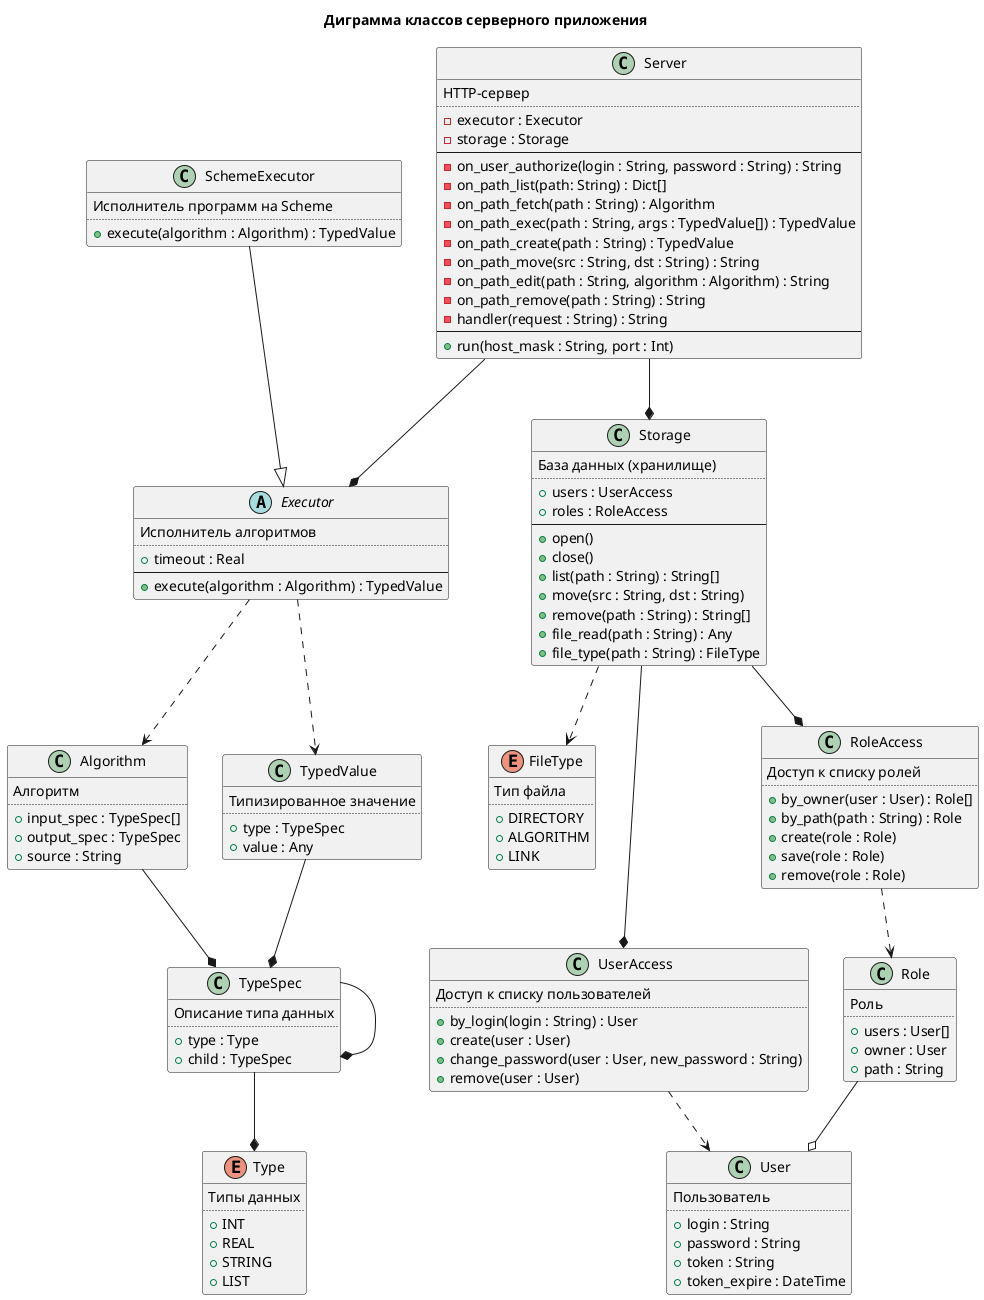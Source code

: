 @startuml

title Диграмма классов серверного приложения

class Server {
    HTTP-сервер
    ..
    - executor : Executor
    - storage : Storage
    --
    - on_user_authorize(login : String, password : String) : String
    - on_path_list(path: String) : Dict[]
    - on_path_fetch(path : String) : Algorithm
    - on_path_exec(path : String, args : TypedValue[]) : TypedValue
    - on_path_create(path : String) : TypedValue
    - on_path_move(src : String, dst : String) : String
    - on_path_edit(path : String, algorithm : Algorithm) : String
    - on_path_remove(path : String) : String
    - handler(request : String) : String
    --
    + run(host_mask : String, port : Int)
}

Server --* Executor
Server --* Storage

class Storage {
    База данных (хранилище)
    ..
    + users : UserAccess
    + roles : RoleAccess
    --
    + open()
    + close()
    + list(path : String) : String[]
    + move(src : String, dst : String)
    + remove(path : String) : String[]
    + file_read(path : String) : Any
    + file_type(path : String) : FileType
}

Storage ..> FileType
Storage --* UserAccess
Storage --* RoleAccess

enum FileType {
    Тип файла
    ..
    + DIRECTORY
    + ALGORITHM
    + LINK
}

class UserAccess {
    Доступ к списку пользователей
    ..
    + by_login(login : String) : User
    + create(user : User)
    + change_password(user : User, new_password : String)
    + remove(user : User)
}

UserAccess ..> User

class RoleAccess {
    Доступ к списку ролей
    ..
    + by_owner(user : User) : Role[]
    + by_path(path : String) : Role
    + create(role : Role)
    + save(role : Role)
    + remove(role : Role)
}

RoleAccess ..> Role

class Algorithm {
    Алгоритм
    ..
    + input_spec : TypeSpec[]
    + output_spec : TypeSpec
    + source : String
}

Algorithm --* TypeSpec

class Role {
    Роль
    ..
    + users : User[]
    + owner : User
    + path : String
}

Role --o User

class User {
    Пользователь
    ..
    + login : String
    + password : String
    + token : String
    + token_expire : DateTime
}

class TypedValue {
    Типизированное значение
    ..
    + type : TypeSpec
    + value : Any
}

TypedValue --* TypeSpec

class TypeSpec {
    Описание типа данных
    ..
    + type : Type
    + child : TypeSpec
}

TypeSpec --* TypeSpec
TypeSpec --* Type

enum Type {
    Типы данных
    ..
    + INT
    + REAL
    + STRING
    + LIST
}

abstract class Executor {
    Исполнитель алгоритмов
    ..
    + timeout : Real
    --
    + execute(algorithm : Algorithm) : TypedValue
}

Executor ..> Algorithm
Executor ..> TypedValue

class SchemeExecutor {
    Исполнитель программ на Scheme
    ..
    + execute(algorithm : Algorithm) : TypedValue
}

SchemeExecutor --|> Executor

@enduml